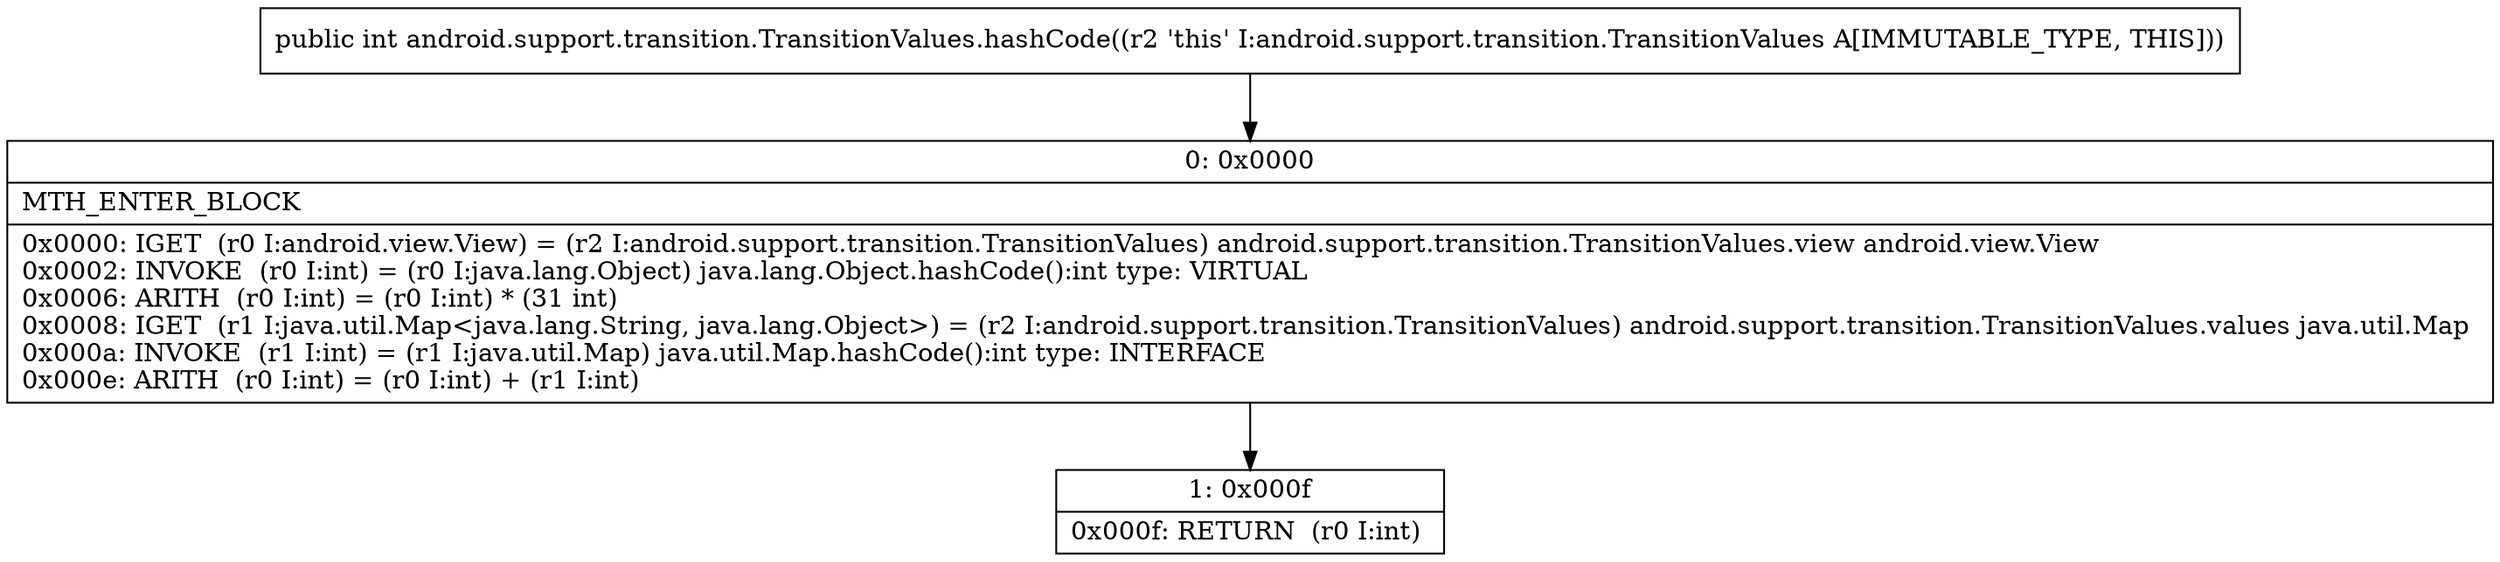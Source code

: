 digraph "CFG forandroid.support.transition.TransitionValues.hashCode()I" {
Node_0 [shape=record,label="{0\:\ 0x0000|MTH_ENTER_BLOCK\l|0x0000: IGET  (r0 I:android.view.View) = (r2 I:android.support.transition.TransitionValues) android.support.transition.TransitionValues.view android.view.View \l0x0002: INVOKE  (r0 I:int) = (r0 I:java.lang.Object) java.lang.Object.hashCode():int type: VIRTUAL \l0x0006: ARITH  (r0 I:int) = (r0 I:int) * (31 int) \l0x0008: IGET  (r1 I:java.util.Map\<java.lang.String, java.lang.Object\>) = (r2 I:android.support.transition.TransitionValues) android.support.transition.TransitionValues.values java.util.Map \l0x000a: INVOKE  (r1 I:int) = (r1 I:java.util.Map) java.util.Map.hashCode():int type: INTERFACE \l0x000e: ARITH  (r0 I:int) = (r0 I:int) + (r1 I:int) \l}"];
Node_1 [shape=record,label="{1\:\ 0x000f|0x000f: RETURN  (r0 I:int) \l}"];
MethodNode[shape=record,label="{public int android.support.transition.TransitionValues.hashCode((r2 'this' I:android.support.transition.TransitionValues A[IMMUTABLE_TYPE, THIS])) }"];
MethodNode -> Node_0;
Node_0 -> Node_1;
}


